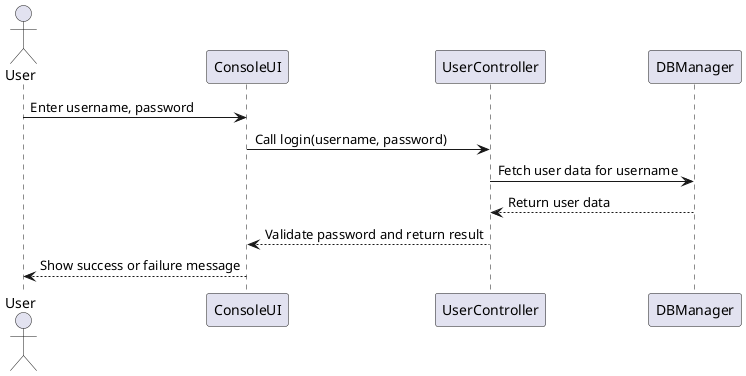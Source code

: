 @startuml
actor User as U
participant ConsoleUI as UI
participant UserController as UC
participant DBManager as DB

U -> UI: Enter username, password
UI -> UC: Call login(username, password)
UC -> DB: Fetch user data for username
DB --> UC: Return user data
UC --> UI: Validate password and return result
UI --> U: Show success or failure message
@enduml
